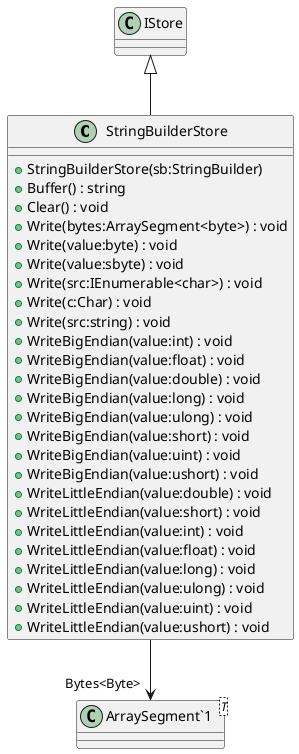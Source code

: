 @startuml
class StringBuilderStore {
    + StringBuilderStore(sb:StringBuilder)
    + Buffer() : string
    + Clear() : void
    + Write(bytes:ArraySegment<byte>) : void
    + Write(value:byte) : void
    + Write(value:sbyte) : void
    + Write(src:IEnumerable<char>) : void
    + Write(c:Char) : void
    + Write(src:string) : void
    + WriteBigEndian(value:int) : void
    + WriteBigEndian(value:float) : void
    + WriteBigEndian(value:double) : void
    + WriteBigEndian(value:long) : void
    + WriteBigEndian(value:ulong) : void
    + WriteBigEndian(value:short) : void
    + WriteBigEndian(value:uint) : void
    + WriteBigEndian(value:ushort) : void
    + WriteLittleEndian(value:double) : void
    + WriteLittleEndian(value:short) : void
    + WriteLittleEndian(value:int) : void
    + WriteLittleEndian(value:float) : void
    + WriteLittleEndian(value:long) : void
    + WriteLittleEndian(value:ulong) : void
    + WriteLittleEndian(value:uint) : void
    + WriteLittleEndian(value:ushort) : void
}
class "ArraySegment`1"<T> {
}
IStore <|-- StringBuilderStore
StringBuilderStore --> "Bytes<Byte>" "ArraySegment`1"
@enduml
